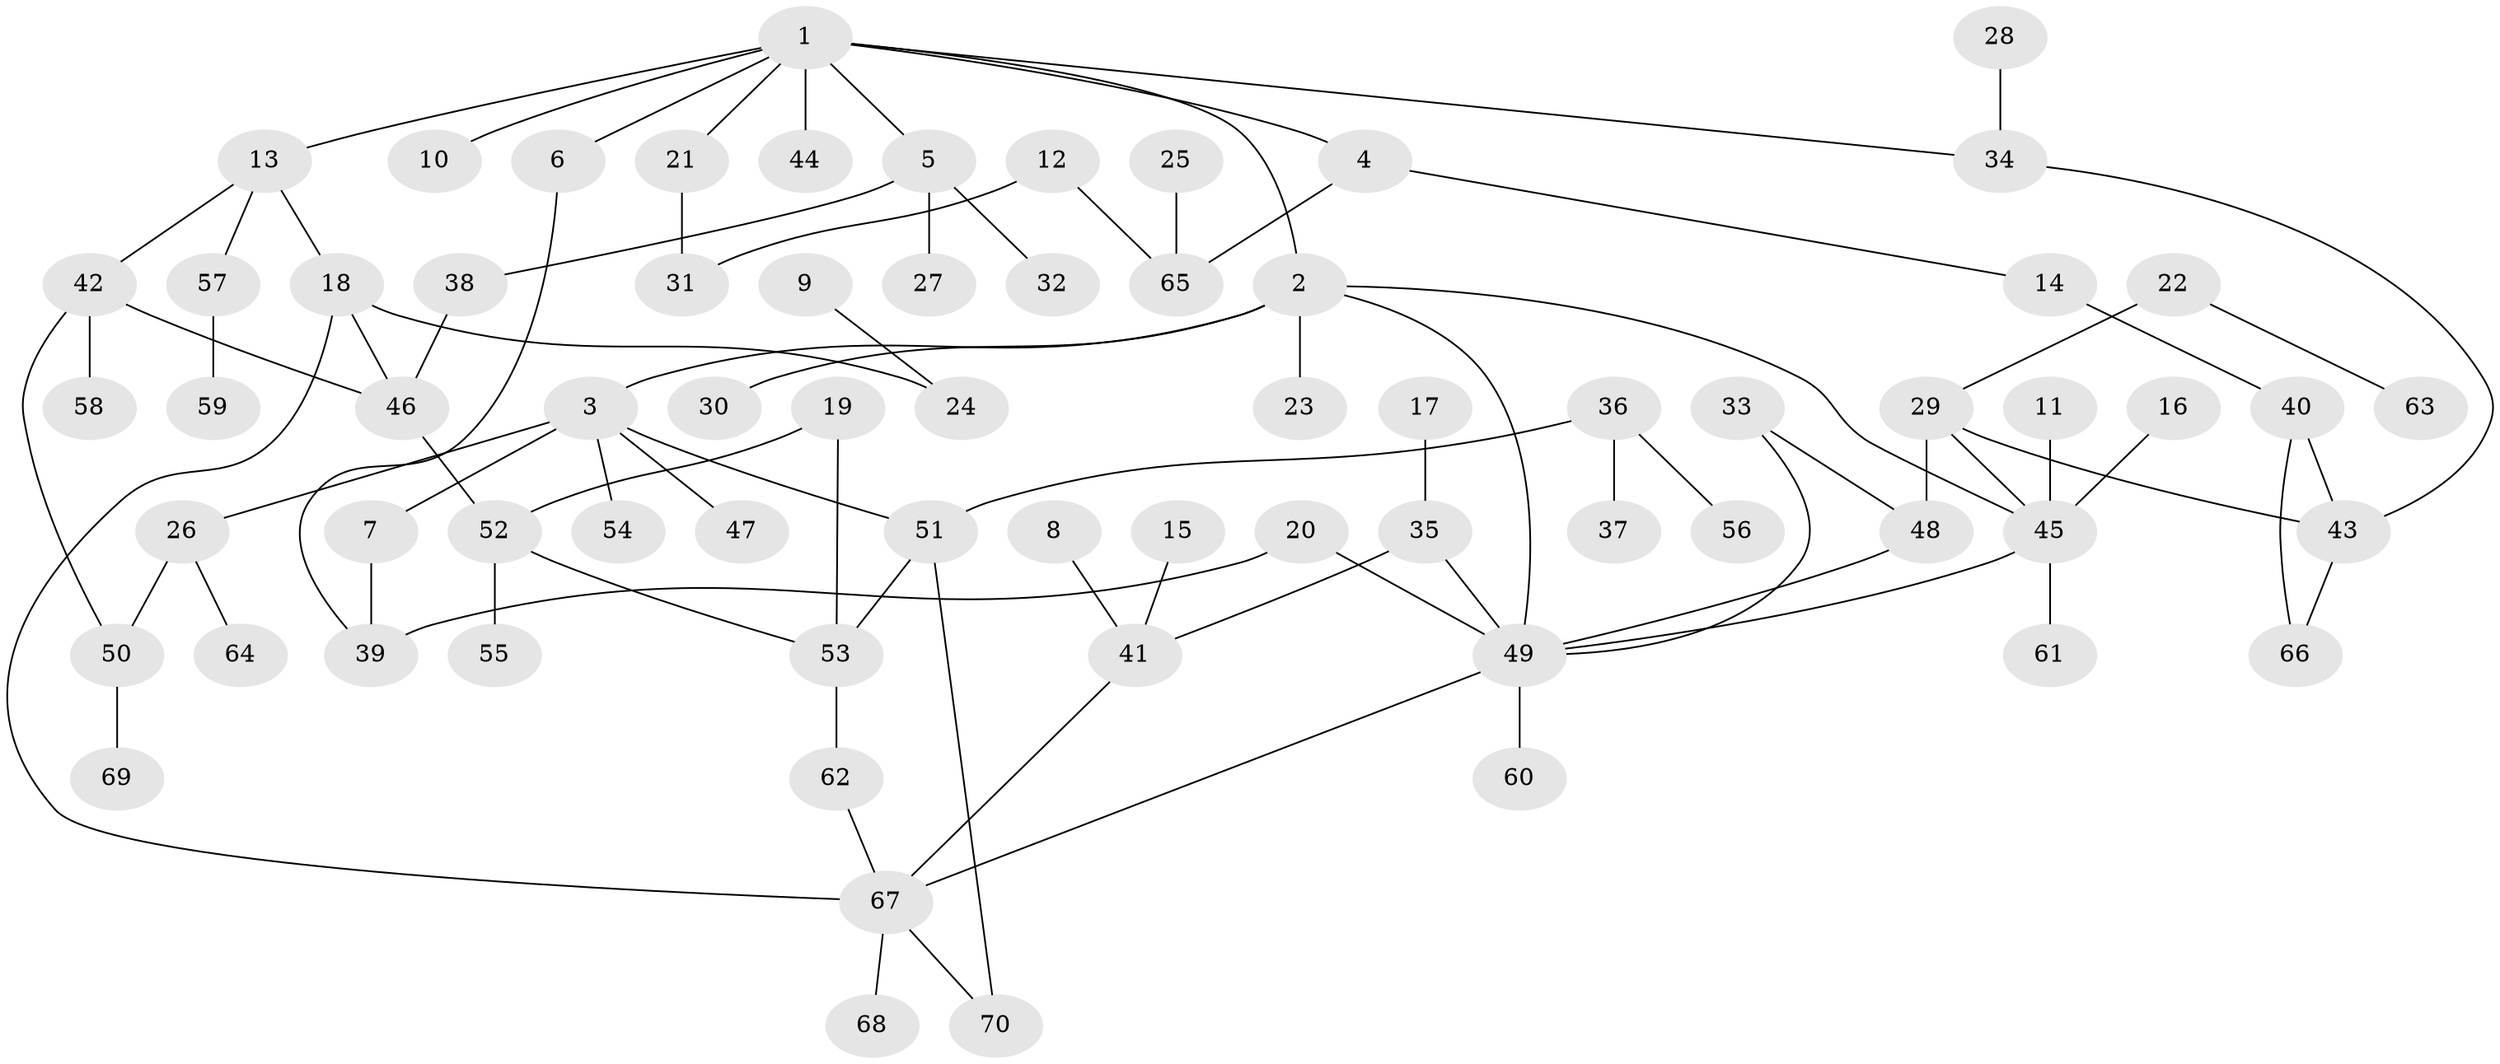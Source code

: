// original degree distribution, {8: 0.007194244604316547, 3: 0.20863309352517986, 6: 0.02158273381294964, 5: 0.050359712230215826, 7: 0.007194244604316547, 4: 0.050359712230215826, 2: 0.28776978417266186, 1: 0.3669064748201439}
// Generated by graph-tools (version 1.1) at 2025/49/03/09/25 03:49:21]
// undirected, 70 vertices, 87 edges
graph export_dot {
graph [start="1"]
  node [color=gray90,style=filled];
  1;
  2;
  3;
  4;
  5;
  6;
  7;
  8;
  9;
  10;
  11;
  12;
  13;
  14;
  15;
  16;
  17;
  18;
  19;
  20;
  21;
  22;
  23;
  24;
  25;
  26;
  27;
  28;
  29;
  30;
  31;
  32;
  33;
  34;
  35;
  36;
  37;
  38;
  39;
  40;
  41;
  42;
  43;
  44;
  45;
  46;
  47;
  48;
  49;
  50;
  51;
  52;
  53;
  54;
  55;
  56;
  57;
  58;
  59;
  60;
  61;
  62;
  63;
  64;
  65;
  66;
  67;
  68;
  69;
  70;
  1 -- 2 [weight=1.0];
  1 -- 4 [weight=1.0];
  1 -- 5 [weight=1.0];
  1 -- 6 [weight=1.0];
  1 -- 10 [weight=1.0];
  1 -- 13 [weight=1.0];
  1 -- 21 [weight=1.0];
  1 -- 34 [weight=1.0];
  1 -- 44 [weight=1.0];
  2 -- 3 [weight=1.0];
  2 -- 23 [weight=1.0];
  2 -- 30 [weight=1.0];
  2 -- 45 [weight=1.0];
  2 -- 49 [weight=1.0];
  3 -- 7 [weight=1.0];
  3 -- 26 [weight=1.0];
  3 -- 47 [weight=1.0];
  3 -- 51 [weight=1.0];
  3 -- 54 [weight=1.0];
  4 -- 14 [weight=1.0];
  4 -- 65 [weight=1.0];
  5 -- 27 [weight=1.0];
  5 -- 32 [weight=1.0];
  5 -- 38 [weight=1.0];
  6 -- 39 [weight=1.0];
  7 -- 39 [weight=1.0];
  8 -- 41 [weight=1.0];
  9 -- 24 [weight=1.0];
  11 -- 45 [weight=1.0];
  12 -- 31 [weight=1.0];
  12 -- 65 [weight=1.0];
  13 -- 18 [weight=1.0];
  13 -- 42 [weight=1.0];
  13 -- 57 [weight=1.0];
  14 -- 40 [weight=1.0];
  15 -- 41 [weight=1.0];
  16 -- 45 [weight=1.0];
  17 -- 35 [weight=1.0];
  18 -- 24 [weight=1.0];
  18 -- 46 [weight=1.0];
  18 -- 67 [weight=1.0];
  19 -- 52 [weight=1.0];
  19 -- 53 [weight=1.0];
  20 -- 39 [weight=1.0];
  20 -- 49 [weight=1.0];
  21 -- 31 [weight=1.0];
  22 -- 29 [weight=1.0];
  22 -- 63 [weight=1.0];
  25 -- 65 [weight=1.0];
  26 -- 50 [weight=1.0];
  26 -- 64 [weight=1.0];
  28 -- 34 [weight=1.0];
  29 -- 43 [weight=1.0];
  29 -- 45 [weight=1.0];
  29 -- 48 [weight=1.0];
  33 -- 48 [weight=1.0];
  33 -- 49 [weight=1.0];
  34 -- 43 [weight=1.0];
  35 -- 41 [weight=1.0];
  35 -- 49 [weight=1.0];
  36 -- 37 [weight=1.0];
  36 -- 51 [weight=1.0];
  36 -- 56 [weight=1.0];
  38 -- 46 [weight=1.0];
  40 -- 43 [weight=1.0];
  40 -- 66 [weight=1.0];
  41 -- 67 [weight=1.0];
  42 -- 46 [weight=1.0];
  42 -- 50 [weight=1.0];
  42 -- 58 [weight=1.0];
  43 -- 66 [weight=1.0];
  45 -- 49 [weight=1.0];
  45 -- 61 [weight=1.0];
  46 -- 52 [weight=1.0];
  48 -- 49 [weight=1.0];
  49 -- 60 [weight=1.0];
  49 -- 67 [weight=1.0];
  50 -- 69 [weight=1.0];
  51 -- 53 [weight=1.0];
  51 -- 70 [weight=1.0];
  52 -- 53 [weight=1.0];
  52 -- 55 [weight=1.0];
  53 -- 62 [weight=1.0];
  57 -- 59 [weight=1.0];
  62 -- 67 [weight=1.0];
  67 -- 68 [weight=1.0];
  67 -- 70 [weight=1.0];
}
